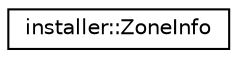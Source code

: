 digraph "类继承关系图"
{
  edge [fontname="Helvetica",fontsize="10",labelfontname="Helvetica",labelfontsize="10"];
  node [fontname="Helvetica",fontsize="10",shape=record];
  rankdir="LR";
  Node0 [label="installer::ZoneInfo",height=0.2,width=0.4,color="black", fillcolor="white", style="filled",URL="$structinstaller_1_1_zone_info.html"];
}
